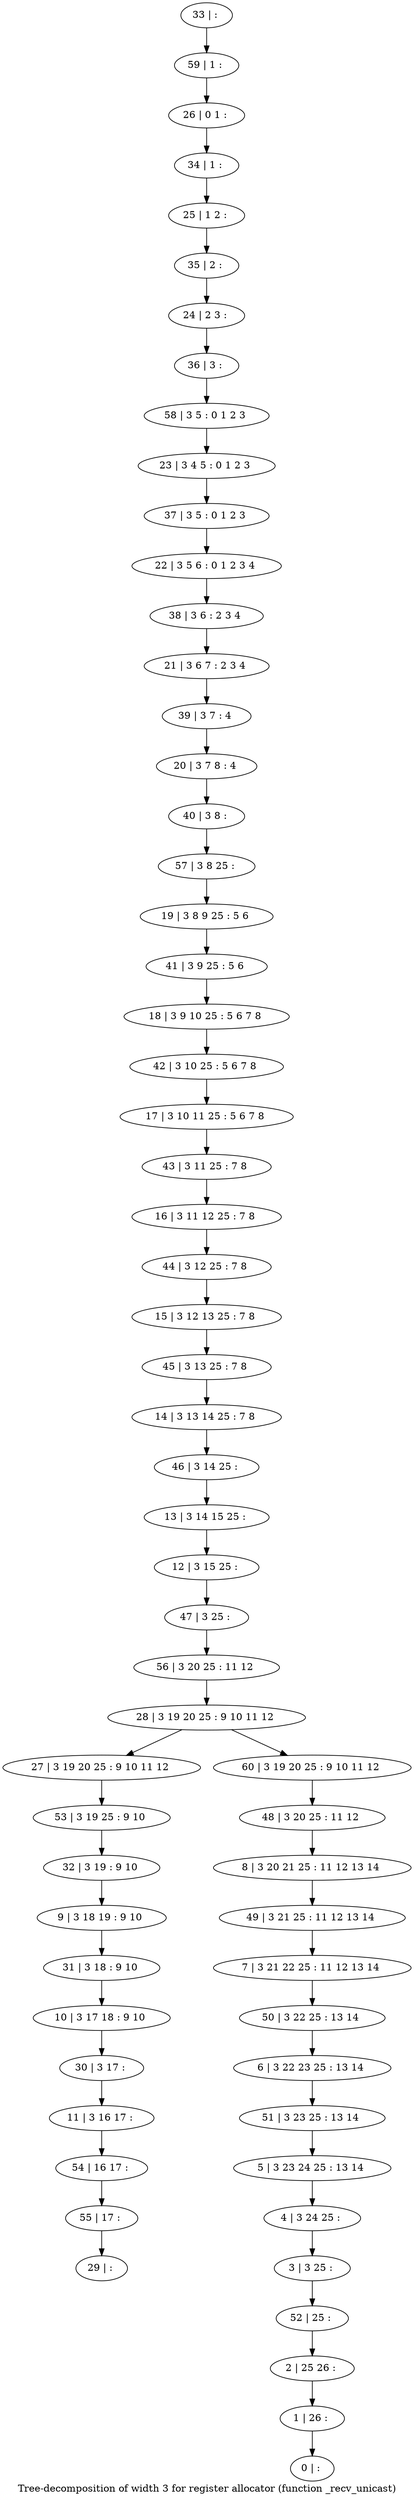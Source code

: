 digraph G {
graph [label="Tree-decomposition of width 3 for register allocator (function _recv_unicast)"]
0[label="0 | : "];
1[label="1 | 26 : "];
2[label="2 | 25 26 : "];
3[label="3 | 3 25 : "];
4[label="4 | 3 24 25 : "];
5[label="5 | 3 23 24 25 : 13 14 "];
6[label="6 | 3 22 23 25 : 13 14 "];
7[label="7 | 3 21 22 25 : 11 12 13 14 "];
8[label="8 | 3 20 21 25 : 11 12 13 14 "];
9[label="9 | 3 18 19 : 9 10 "];
10[label="10 | 3 17 18 : 9 10 "];
11[label="11 | 3 16 17 : "];
12[label="12 | 3 15 25 : "];
13[label="13 | 3 14 15 25 : "];
14[label="14 | 3 13 14 25 : 7 8 "];
15[label="15 | 3 12 13 25 : 7 8 "];
16[label="16 | 3 11 12 25 : 7 8 "];
17[label="17 | 3 10 11 25 : 5 6 7 8 "];
18[label="18 | 3 9 10 25 : 5 6 7 8 "];
19[label="19 | 3 8 9 25 : 5 6 "];
20[label="20 | 3 7 8 : 4 "];
21[label="21 | 3 6 7 : 2 3 4 "];
22[label="22 | 3 5 6 : 0 1 2 3 4 "];
23[label="23 | 3 4 5 : 0 1 2 3 "];
24[label="24 | 2 3 : "];
25[label="25 | 1 2 : "];
26[label="26 | 0 1 : "];
27[label="27 | 3 19 20 25 : 9 10 11 12 "];
28[label="28 | 3 19 20 25 : 9 10 11 12 "];
29[label="29 | : "];
30[label="30 | 3 17 : "];
31[label="31 | 3 18 : 9 10 "];
32[label="32 | 3 19 : 9 10 "];
33[label="33 | : "];
34[label="34 | 1 : "];
35[label="35 | 2 : "];
36[label="36 | 3 : "];
37[label="37 | 3 5 : 0 1 2 3 "];
38[label="38 | 3 6 : 2 3 4 "];
39[label="39 | 3 7 : 4 "];
40[label="40 | 3 8 : "];
41[label="41 | 3 9 25 : 5 6 "];
42[label="42 | 3 10 25 : 5 6 7 8 "];
43[label="43 | 3 11 25 : 7 8 "];
44[label="44 | 3 12 25 : 7 8 "];
45[label="45 | 3 13 25 : 7 8 "];
46[label="46 | 3 14 25 : "];
47[label="47 | 3 25 : "];
48[label="48 | 3 20 25 : 11 12 "];
49[label="49 | 3 21 25 : 11 12 13 14 "];
50[label="50 | 3 22 25 : 13 14 "];
51[label="51 | 3 23 25 : 13 14 "];
52[label="52 | 25 : "];
53[label="53 | 3 19 25 : 9 10 "];
54[label="54 | 16 17 : "];
55[label="55 | 17 : "];
56[label="56 | 3 20 25 : 11 12 "];
57[label="57 | 3 8 25 : "];
58[label="58 | 3 5 : 0 1 2 3 "];
59[label="59 | 1 : "];
60[label="60 | 3 19 20 25 : 9 10 11 12 "];
30->11 ;
10->30 ;
31->10 ;
9->31 ;
32->9 ;
53->32 ;
27->53 ;
11->54 ;
55->29 ;
54->55 ;
33->59 ;
59->26 ;
26->34 ;
34->25 ;
25->35 ;
35->24 ;
24->36 ;
36->58 ;
58->23 ;
23->37 ;
37->22 ;
22->38 ;
38->21 ;
21->39 ;
39->20 ;
20->40 ;
40->57 ;
57->19 ;
19->41 ;
41->18 ;
18->42 ;
42->17 ;
17->43 ;
43->16 ;
16->44 ;
44->15 ;
15->45 ;
45->14 ;
14->46 ;
46->13 ;
13->12 ;
12->47 ;
47->56 ;
56->28 ;
48->8 ;
8->49 ;
49->7 ;
7->50 ;
50->6 ;
6->51 ;
51->5 ;
5->4 ;
4->3 ;
3->52 ;
52->2 ;
2->1 ;
1->0 ;
60->48 ;
28->27 ;
28->60 ;
}
